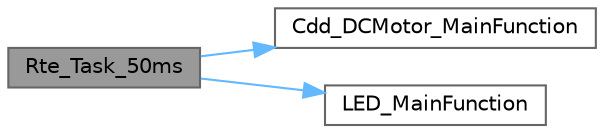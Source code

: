 digraph "Rte_Task_50ms"
{
 // LATEX_PDF_SIZE
  bgcolor="transparent";
  edge [fontname=Helvetica,fontsize=10,labelfontname=Helvetica,labelfontsize=10];
  node [fontname=Helvetica,fontsize=10,shape=box,height=0.2,width=0.4];
  rankdir="LR";
  Node1 [id="Node000001",label="Rte_Task_50ms",height=0.2,width=0.4,color="gray40", fillcolor="grey60", style="filled", fontcolor="black",tooltip=" "];
  Node1 -> Node2 [id="edge1_Node000001_Node000002",color="steelblue1",style="solid",tooltip=" "];
  Node2 [id="Node000002",label="Cdd_DCMotor_MainFunction",height=0.2,width=0.4,color="grey40", fillcolor="white", style="filled",URL="$_cdd___d_c_motor_8c.html#a1b60d846aa2cded986dc6e3844685d48",tooltip=" "];
  Node1 -> Node3 [id="edge2_Node000001_Node000003",color="steelblue1",style="solid",tooltip=" "];
  Node3 [id="Node000003",label="LED_MainFunction",height=0.2,width=0.4,color="grey40", fillcolor="white", style="filled",URL="$_l_e_d_8c.html#a3f737d621af5b14a4fa524dd132c1f6b",tooltip="LED Main function (runs in periodic task)"];
}
